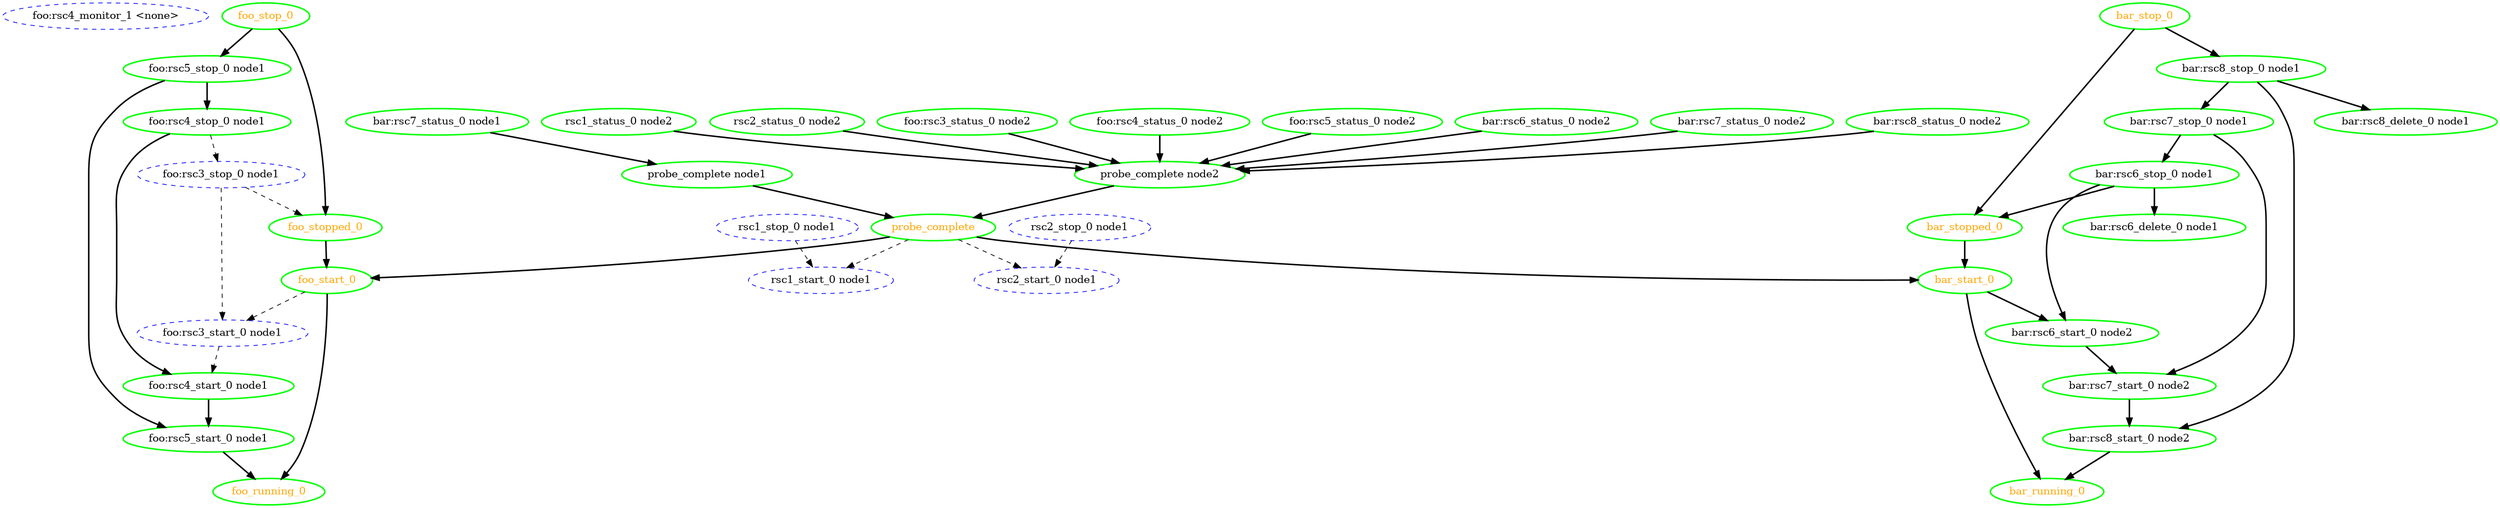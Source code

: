digraph "g" {
	size = "30,30"
"foo:rsc4_monitor_1 <none>" [ style="dashed" color="blue" fontcolor="black" ]
"foo:rsc4_stop_0 node1" [ style=bold color="green" fontcolor="black" ]
"bar:rsc7_start_0 node2" [ style=bold color="green" fontcolor="black" ]
"bar:rsc7_stop_0 node1" [ style=bold color="green" fontcolor="black" ]
"probe_complete" [ style=bold color="green" fontcolor="orange" ]
"probe_complete node1" [ style=bold color="green" fontcolor="black" ]
"bar:rsc7_status_0 node1" [ style=bold color="green" fontcolor="black" ]
"probe_complete node2" [ style=bold color="green" fontcolor="black" ]
"rsc1_status_0 node2" [ style=bold color="green" fontcolor="black" ]
"rsc2_status_0 node2" [ style=bold color="green" fontcolor="black" ]
"foo:rsc3_status_0 node2" [ style=bold color="green" fontcolor="black" ]
"foo:rsc4_status_0 node2" [ style=bold color="green" fontcolor="black" ]
"foo:rsc5_status_0 node2" [ style=bold color="green" fontcolor="black" ]
"bar:rsc6_status_0 node2" [ style=bold color="green" fontcolor="black" ]
"bar:rsc7_status_0 node2" [ style=bold color="green" fontcolor="black" ]
"bar:rsc8_status_0 node2" [ style=bold color="green" fontcolor="black" ]
"rsc1_stop_0 node1" [ style="dashed" color="blue" fontcolor="black" ]
"rsc1_start_0 node1" [ style="dashed" color="blue" fontcolor="black" ]
"rsc2_stop_0 node1" [ style="dashed" color="blue" fontcolor="black" ]
"rsc2_start_0 node1" [ style="dashed" color="blue" fontcolor="black" ]
"foo:rsc3_stop_0 node1" [ style="dashed" color="blue" fontcolor="black" ]
"foo:rsc3_start_0 node1" [ style="dashed" color="blue" fontcolor="black" ]
"foo:rsc4_start_0 node1" [ style=bold color="green" fontcolor="black" ]
"foo:rsc5_stop_0 node1" [ style=bold color="green" fontcolor="black" ]
"foo:rsc5_start_0 node1" [ style=bold color="green" fontcolor="black" ]
"foo_start_0" [ style=bold color="green" fontcolor="orange" ]
"foo_running_0" [ style=bold color="green" fontcolor="orange" ]
"foo_stop_0" [ style=bold color="green" fontcolor="orange" ]
"foo_stopped_0" [ style=bold color="green" fontcolor="orange" ]
"bar:rsc6_stop_0 node1" [ style=bold color="green" fontcolor="black" ]
"bar:rsc6_start_0 node2" [ style=bold color="green" fontcolor="black" ]
"bar:rsc6_delete_0 node1" [ style=bold color="green" fontcolor="black" ]
"bar:rsc8_stop_0 node1" [ style=bold color="green" fontcolor="black" ]
"bar:rsc8_start_0 node2" [ style=bold color="green" fontcolor="black" ]
"bar:rsc8_delete_0 node1" [ style=bold color="green" fontcolor="black" ]
"bar_start_0" [ style=bold color="green" fontcolor="orange" ]
"bar_running_0" [ style=bold color="green" fontcolor="orange" ]
"bar_stop_0" [ style=bold color="green" fontcolor="orange" ]
"bar_stopped_0" [ style=bold color="green" fontcolor="orange" ]
"foo:rsc5_stop_0 node1" -> "foo:rsc4_stop_0 node1" [ style = bold]
"bar:rsc7_stop_0 node1" -> "bar:rsc7_start_0 node2" [ style = bold]
"bar:rsc6_start_0 node2" -> "bar:rsc7_start_0 node2" [ style = bold]
"bar:rsc8_stop_0 node1" -> "bar:rsc7_stop_0 node1" [ style = bold]
"probe_complete node1" -> "probe_complete" [ style = bold]
"probe_complete node2" -> "probe_complete" [ style = bold]
"bar:rsc7_status_0 node1" -> "probe_complete node1" [ style = bold]
"rsc1_status_0 node2" -> "probe_complete node2" [ style = bold]
"rsc2_status_0 node2" -> "probe_complete node2" [ style = bold]
"foo:rsc3_status_0 node2" -> "probe_complete node2" [ style = bold]
"foo:rsc4_status_0 node2" -> "probe_complete node2" [ style = bold]
"foo:rsc5_status_0 node2" -> "probe_complete node2" [ style = bold]
"bar:rsc6_status_0 node2" -> "probe_complete node2" [ style = bold]
"bar:rsc7_status_0 node2" -> "probe_complete node2" [ style = bold]
"bar:rsc8_status_0 node2" -> "probe_complete node2" [ style = bold]
"probe_complete" -> "rsc1_start_0 node1" [ style = dashed]
"rsc1_stop_0 node1" -> "rsc1_start_0 node1" [ style = dashed]
"probe_complete" -> "rsc2_start_0 node1" [ style = dashed]
"rsc2_stop_0 node1" -> "rsc2_start_0 node1" [ style = dashed]
"foo:rsc4_stop_0 node1" -> "foo:rsc3_stop_0 node1" [ style = dashed]
"foo:rsc3_stop_0 node1" -> "foo:rsc3_start_0 node1" [ style = dashed]
"foo_start_0" -> "foo:rsc3_start_0 node1" [ style = dashed]
"foo:rsc4_stop_0 node1" -> "foo:rsc4_start_0 node1" [ style = bold]
"foo:rsc3_start_0 node1" -> "foo:rsc4_start_0 node1" [ style = dashed]
"foo_stop_0" -> "foo:rsc5_stop_0 node1" [ style = bold]
"foo:rsc4_start_0 node1" -> "foo:rsc5_start_0 node1" [ style = bold]
"foo:rsc5_stop_0 node1" -> "foo:rsc5_start_0 node1" [ style = bold]
"probe_complete" -> "foo_start_0" [ style = bold]
"foo_stopped_0" -> "foo_start_0" [ style = bold]
"foo:rsc5_start_0 node1" -> "foo_running_0" [ style = bold]
"foo_start_0" -> "foo_running_0" [ style = bold]
"foo:rsc3_stop_0 node1" -> "foo_stopped_0" [ style = dashed]
"foo_stop_0" -> "foo_stopped_0" [ style = bold]
"bar:rsc7_stop_0 node1" -> "bar:rsc6_stop_0 node1" [ style = bold]
"bar:rsc6_stop_0 node1" -> "bar:rsc6_start_0 node2" [ style = bold]
"bar_start_0" -> "bar:rsc6_start_0 node2" [ style = bold]
"bar:rsc6_stop_0 node1" -> "bar:rsc6_delete_0 node1" [ style = bold]
"bar_stop_0" -> "bar:rsc8_stop_0 node1" [ style = bold]
"bar:rsc7_start_0 node2" -> "bar:rsc8_start_0 node2" [ style = bold]
"bar:rsc8_stop_0 node1" -> "bar:rsc8_start_0 node2" [ style = bold]
"bar:rsc8_stop_0 node1" -> "bar:rsc8_delete_0 node1" [ style = bold]
"probe_complete" -> "bar_start_0" [ style = bold]
"bar_stopped_0" -> "bar_start_0" [ style = bold]
"bar:rsc8_start_0 node2" -> "bar_running_0" [ style = bold]
"bar_start_0" -> "bar_running_0" [ style = bold]
"bar:rsc6_stop_0 node1" -> "bar_stopped_0" [ style = bold]
"bar_stop_0" -> "bar_stopped_0" [ style = bold]
}
